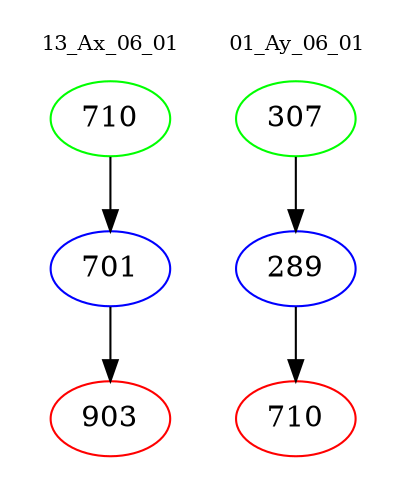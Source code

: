 digraph{
subgraph cluster_0 {
color = white
label = "13_Ax_06_01";
fontsize=10;
T0_710 [label="710", color="green"]
T0_710 -> T0_701 [color="black"]
T0_701 [label="701", color="blue"]
T0_701 -> T0_903 [color="black"]
T0_903 [label="903", color="red"]
}
subgraph cluster_1 {
color = white
label = "01_Ay_06_01";
fontsize=10;
T1_307 [label="307", color="green"]
T1_307 -> T1_289 [color="black"]
T1_289 [label="289", color="blue"]
T1_289 -> T1_710 [color="black"]
T1_710 [label="710", color="red"]
}
}
